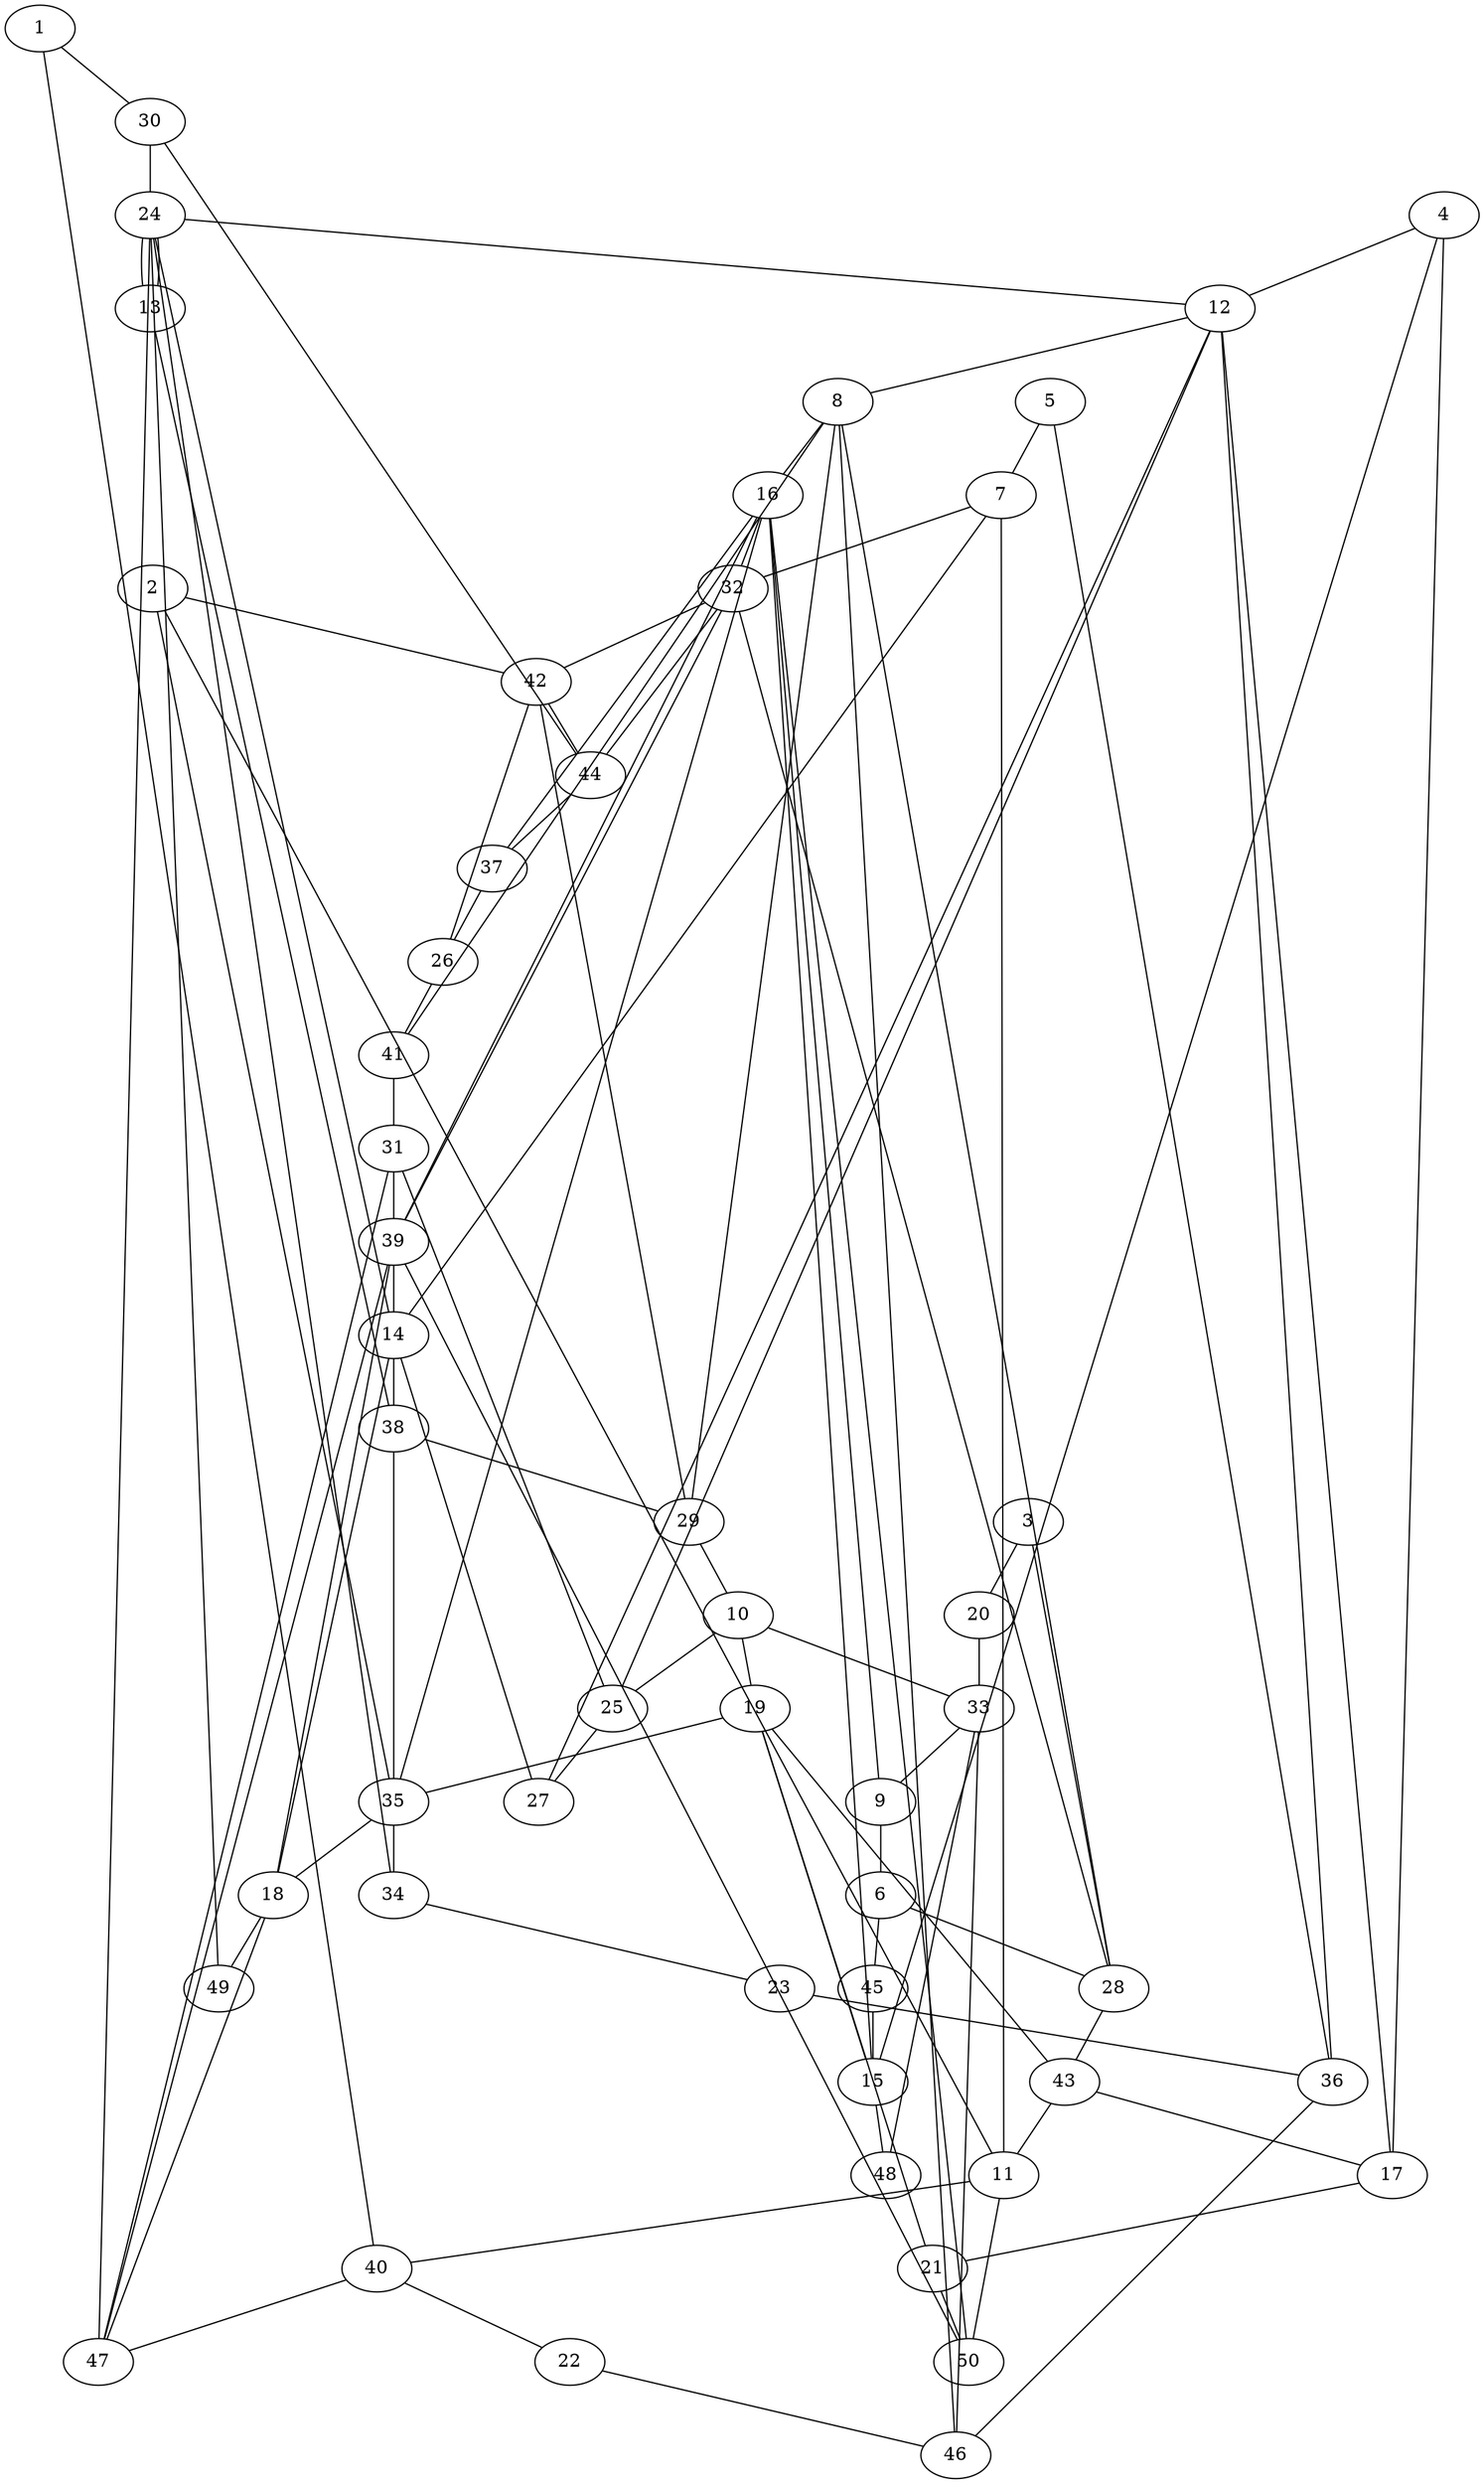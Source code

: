 graph G {
        graph [bb="0,0,1251,1908",
                overlap=true,
                splines=line
        ];
        node [label="\N"];
        1       [height=0.5,
                pos="1155,1890",
                width=0.75];
        30      [height=0.5,
                pos="1013,1818",
                width=0.75];
        1 -- 30 [f=1,
                pos="1133.7,1878.5 1107,1865.3 1061.2,1842.8 1034.4,1829.6"];
        40      [height=0.5,
                pos="1203,162",
                width=0.75];
        1 -- 40 [f=14,
                pos="1155.5,1871.8 1160.3,1699 1197.7,353.02 1202.5,180.24"];
        24      [height=0.5,
                pos="1013,1746",
                width=0.75];
        30 -- 24        [f=1,
                pos="1013,1799.7 1013,1788.8 1013,1774.9 1013,1764.1"];
        44      [height=0.5,
                pos="635,1314",
                width=0.75];
        30 -- 44        [f=15,
                pos="1000.9,1801.8 943.92,1725.9 703.94,1405.9 647.1,1330.1"];
        47      [height=0.5,
                pos="987,90",
                width=0.75];
        40 -- 47        [f=1,
                pos="1179.1,153.24 1137.4,139.75 1052.2,112.13 1010.7,98.687"];
        22      [height=0.5,
                pos="1131,90",
                width=0.75];
        40 -- 22        [f=1,
                pos="1188.4,146.83 1176,134.77 1158.3,117.51 1145.8,105.38"];
        8       [height=0.5,
                pos="333,1602",
                width=0.75];
        46      [height=0.5,
                pos="905,18",
                width=0.75];
        8 -- 46 [f=1,
                pos="339.33,1584.5 397.6,1423.1 840.11,197.71 898.62,35.671"];
        16      [height=0.5,
                pos="514,1530",
                width=0.75];
        8 -- 16 [f=18,
                pos="355.92,1592.1 390.74,1578.7 456.56,1553.2 491.26,1539.8"];
        39      [height=0.5,
                pos="766,954",
                width=0.75];
        16 -- 39        [f=8,
                pos="521.68,1512.4 559,1427.1 721.19,1056.4 758.38,971.42"];
        50      [height=0.5,
                pos="461,90",
                width=0.75];
        16 -- 50        [f=2,
                pos="513.33,1511.8 507.63,1357 467.38,263.42 461.67,108.29"];
        32      [height=0.5,
                pos="683,1458",
                width=0.75];
        16 -- 32        [f=14,
                pos="536.44,1519.7 568.86,1506.3 628.42,1481.6 660.73,1468.2"];
        10      [height=0.5,
                pos="306,666",
                width=0.75];
        25      [height=0.5,
                pos="416,594",
                width=0.75];
        10 -- 25        [f=1,
                pos="325.16,652.81 345.35,639.96 376.95,619.85 397.06,607.05"];
        19      [height=0.5,
                pos="306,594",
                width=0.75];
        10 -- 19        [f=5,
                pos="306,647.7 306,636.85 306,622.92 306,612.1"];
        33      [height=0.5,
                pos="158,594",
                width=0.75];
        10 -- 33        [f=1,
                pos="284.48,654.82 256.42,641.55 207.62,618.47 179.55,605.19"];
        12      [height=0.5,
                pos="238,1674",
                width=0.75];
        25 -- 12        [f=1,
                pos="413.03,612.04 391.72,741.34 262.46,1525.6 241.01,1655.7"];
        27      [height=0.5,
                pos="454,522",
                width=0.75];
        25 -- 27        [f=1,
                pos="424.81,576.76 430.95,565.46 439.11,550.44 445.23,539.15"];
        35      [height=0.5,
                pos="1014,522",
                width=0.75];
        19 -- 35        [f=4,
                pos="332.46,590.38 444.05,579.35 875.57,536.69 987.4,525.63"];
        15      [height=0.5,
                pos="120,306",
                width=0.75];
        19 -- 15        [f=9,
                pos="295.2,577.27 262.32,526.37 163.75,373.74 130.83,322.78"];
        43      [height=0.5,
                pos="492,306",
                width=0.75];
        19 -- 43        [f=4,
                pos="316.8,577.27 349.68,526.37 448.25,373.74 481.17,322.78"];
        33 -- 46        [f=3,
                pos="175.73,580.33 277.36,501.96 785.03,110.5 887.11,31.798"];
        9       [height=0.5,
                pos="230,522",
                width=0.75];
        33 -- 9 [f=2,
                pos="172.57,578.83 184.98,566.77 202.73,549.51 215.2,537.38"];
        48      [height=0.5,
                pos="166,234",
                width=0.75];
        33 -- 48        [f=17,
                pos="158.41,575.65 159.78,513.9 164.22,314.01 165.59,252.31"];
        12 -- 8 [f=1,
                pos="255.42,1660.2 272.46,1647.6 298.26,1628.6 315.36,1616"];
        36      [height=0.5,
                pos="1224,306",
                width=0.75];
        12 -- 36        [f=5,
                pos="249.76,1657.7 353.29,1514 1107.9,467.02 1212.1,322.52"];
        17      [height=0.5,
                pos="306,234",
                width=0.75];
        12 -- 17        [f=16,
                pos="238.86,1655.8 246.17,1501 297.81,407.42 305.14,252.29"];
        36 -- 46        [f=4,
                pos="1207.7,291.32 1153,241.92 975.9,82.008 921.23,32.648"];
        21      [height=0.5,
                pos="361,162",
                width=0.75];
        17 -- 21        [f=4,
                pos="317.93,217.81 327.16,206.07 339.87,189.89 349.09,178.16"];
        13      [height=0.5,
                pos="1013,1674",
                width=0.75];
        38      [height=0.5,
                pos="901,810",
                width=0.75];
        13 -- 38        [f=1,
                pos="1010.7,1656 996.08,1543.5 917.86,940.1 903.33,827.95"];
        13 -- 24        [f=19,
                pos="1018.9,1692 1020.1,1703 1020,1717.4 1018.8,1728.4"];
        29      [height=0.5,
                pos="458,738",
                width=0.75];
        38 -- 29        [f=1,
                pos="874.94,804.88 796.4,792.47 562.53,755.52 484.02,743.11"];
        38 -- 35        [f=15,
                pos="907.9,792.42 928.07,741 986.81,591.31 1007,539.72"];
        24 -- 12        [f=19,
                pos="986.32,1742.6 867.08,1731.8 383.58,1688.1 264.57,1677.4"];
        24 -- 13        [f=1,
                pos="1007.2,1728.4 1006,1717.4 1005.9,1703 1007.1,1692"];
        49      [height=0.5,
                pos="1047,378",
                width=0.75];
        24 -- 49        [f=1,
                pos="1013.4,1728 1017.2,1578.4 1042.8,546.6 1046.5,396.26"];
        24 -- 47        [f=12,
                pos="1012.7,1728 1010.1,1560.3 989.93,276.73 987.29,108.23"];
        27 -- 12        [f=1,
                pos="450.61,540.06 425.36,674.74 266.67,1521.1 241.39,1655.9"];
        14      [height=0.5,
                pos="844,882",
                width=0.75];
        27 -- 14        [f=8,
                pos="469.9,536.68 532.84,594.77 764.16,808.3 827.74,866.99"];
        14 -- 38        [f=18,
                pos="856.37,865.81 865.93,854.07 879.1,837.89 888.66,826.16"];
        14 -- 24        [f=15,
                pos="847.51,899.95 869.45,1012.1 987.48,1615.5 1009.5,1728"];
        18      [height=0.5,
                pos="987,450",
                width=0.75];
        14 -- 18        [f=2,
                pos="849.87,864.26 873.05,794.24 958.03,537.51 981.16,467.65"];
        29 -- 8 [f=17,
                pos="455.4,755.95 439.18,868.1 351.88,1471.5 335.61,1584"];
        29 -- 10        [f=1,
                pos="436.22,726.97 407.33,713.66 356.61,690.31 327.74,677.01"];
        37      [height=0.5,
                pos="635,1242",
                width=0.75];
        44 -- 37        [f=2,
                pos="635,1295.7 635,1284.8 635,1270.9 635,1260.1"];
        44 -- 32        [f=15,
                pos="640.93,1331.8 650.18,1359.5 667.9,1412.7 677.11,1440.3"];
        35 -- 16        [f=6,
                pos="1005.5,539.19 945.15,660.79 583.5,1389.9 522.68,1512.5"];
        35 -- 18        [f=16,
                pos="1007.6,504.41 1003.4,493.41 997.81,479.03 993.54,467.96"];
        34      [height=0.5,
                pos="1203,450",
                width=0.75];
        35 -- 34        [f=4,
                pos="1037.2,512.42 1073.5,498.95 1143.6,472.99 1179.9,459.54"];
        2       [height=0.5,
                pos="1011,1458",
                width=0.75];
        2 -- 35 [f=3,
                pos="1011.1,1439.7 1011.4,1320.8 1013.6,658.13 1013.9,540.01"];
        42      [height=0.5,
                pos="711,1386",
                width=0.75];
        2 -- 42 [f=2,
                pos="985.94,1451.2 929.47,1438 792.8,1406.1 736.2,1392.9"];
        11      [height=0.5,
                pos="842,234",
                width=0.75];
        2 -- 11 [f=19,
                pos="1008.5,1439.7 989.1,1299.4 863.97,393.11 844.53,252.36"];
        42 -- 29        [f=12,
                pos="704.1,1368.3 667.99,1275.8 500.99,848.11 464.89,755.65"];
        42 -- 44        [f=2,
                pos="695.62,1370.8 682.43,1358.7 663.54,1341.3 650.36,1329.1"];
        11 -- 40        [f=1,
                pos="867.67,228.02 934.04,215.15 1110.7,180.89 1177.2,168"];
        11 -- 50        [f=1,
                pos="818.45,225.1 750.31,199.35 553.43,124.93 484.88,99.024"];
        18 -- 49        [f=2,
                pos="1000,433.81 1010.1,422.07 1023.9,405.89 1034,394.16"];
        18 -- 47        [f=20,
                pos="987,431.65 987,369.9 987,170.01 987,108.31"];
        26      [height=0.5,
                pos="641,1170",
                width=0.75];
        26 -- 42        [f=15,
                pos="646.71,1187.6 659.85,1228.2 692.11,1327.7 705.27,1368.3"];
        41      [height=0.5,
                pos="641,1098",
                width=0.75];
        26 -- 41        [f=2,
                pos="641,1151.7 641,1140.8 641,1126.9 641,1116.1"];
        41 -- 8 [f=16,
                pos="630.71,1114.8 583.77,1191.7 390.11,1508.5 343.25,1585.2"];
        31      [height=0.5,
                pos="646,1026",
                width=0.75];
        41 -- 31        [f=2,
                pos="642.24,1079.7 643.01,1068.8 644.01,1054.9 644.78,1044.1"];
        31 -- 25        [f=14,
                pos="636.84,1008.8 599.91,939.44 462.16,680.7 425.18,611.25"];
        31 -- 47        [f=17,
                pos="652.51,1008.1 695.46,890.24 937.83,224.98 980.56,107.67"];
        31 -- 39        [f=2,
                pos="665.82,1013.4 688.05,1000.5 723.91,979.55 746.16,966.58"];
        39 -- 47        [f=10,
                pos="770.62,935.95 799.38,823.51 953.72,220.1 982.41,107.95"];
        39 -- 14        [f=2,
                pos="781.41,939.17 795.08,926.9 814.96,909.06 828.62,896.8"];
        39 -- 18        [f=17,
                pos="773.61,936.65 807.57,859.19 945.18,545.37 979.31,467.54"];
        39 -- 50        [f=2,
                pos="759.77,936.35 720.4,824.83 506.56,219.06 467.22,107.62"];
        37 -- 16        [f=14,
                pos="627.71,1259.4 606.18,1310.6 543.04,1460.9 521.39,1512.4"];
        37 -- 26        [f=2,
                pos="636.48,1223.7 637.41,1212.8 638.61,1198.9 639.53,1188.1"];
        32 -- 42        [f=15,
                pos="689.64,1440.4 694.1,1429.3 699.96,1414.6 704.41,1403.5"];
        32 -- 39        [f=13,
                pos="685.95,1440.1 698.85,1361.8 750.13,1050.4 763.04,971.99"];
        28      [height=0.5,
                pos="509,378",
                width=0.75];
        32 -- 28        [f=1,
                pos="680.05,1439.7 659.09,1309.6 532.74,525.34 511.91,396.04"];
        3       [height=0.5,
                pos="310,738",
                width=0.75];
        20      [height=0.5,
                pos="234,666",
                width=0.75];
        3 -- 20 [f=2,
                pos="294.62,722.83 281.43,710.69 262.54,693.28 249.36,681.14"];
        3 -- 28 [f=19,
                pos="319.6,720.64 353.29,659.68 465.95,455.87 499.5,395.19"];
        20 -- 33        [f=2,
                pos="218.62,650.83 205.43,638.69 186.54,621.28 173.36,609.14"];
        28 -- 8 [f=18,
                pos="506.36,396.36 486.12,537.11 355.81,1443.4 335.62,1583.7"];
        28 -- 43        [f=1,
                pos="504.88,360.05 502.25,349.21 498.84,335.18 496.2,324.28"];
        6       [height=0.5,
                pos="230,450",
                width=0.75];
        6 -- 28 [f=10,
                pos="254.76,442.79 307.57,429.54 430.78,398.63 483.9,385.3"];
        45      [height=0.5,
                pos="230,378",
                width=0.75];
        6 -- 45 [f=2,
                pos="230,431.7 230,420.85 230,406.92 230,396.1"];
        45 -- 15        [f=2,
                pos="210.84,364.81 190.65,351.96 159.05,331.85 138.94,319.05"];
        9 -- 16 [f=1,
                pos="235.05,539.94 269.9,663.61 474.12,1388.5 508.95,1512.1"];
        9 -- 6  [f=2,
                pos="230,503.7 230,492.85 230,478.92 230,468.1"];
        15 -- 16        [f=2,
                pos="125.78,323.95 170.7,463.5 463.56,1373.3 508.28,1512.2"];
        15 -- 48        [f=2,
                pos="130.44,289.12 137.97,277.66 148.08,262.26 155.6,250.82"];
        4       [height=0.5,
                pos="27,1746",
                width=0.75];
        4 -- 12 [f=16,
                pos="50.794,1737.1 91.426,1723.6 173.72,1696.3 214.29,1682.9"];
        4 -- 17 [f=4,
                pos="30.328,1728 59.623,1569.2 273.16,411.97 302.63,252.26"];
        4 -- 15 [f=6,
                pos="28.176,1727.8 38.174,1573 108.8,479.42 118.82,324.29"];
        21 -- 19        [f=4,
                pos="358.7,180.09 349.73,250.49 317.24,505.73 308.29,575.99"];
        21 -- 50        [f=4,
                pos="378.88,148.49 396.97,135.82 424.78,116.35 442.94,103.64"];
        43 -- 17        [f=19,
                pos="468.82,296.28 432.98,282.79 364.55,257.03 328.89,243.61"];
        43 -- 11        [f=1,
                pos="517.45,299.91 581.95,287.01 751.27,253.15 816.17,240.17"];
        23      [height=0.5,
                pos="1203,378",
                width=0.75];
        23 -- 36        [f=4,
                pos="1208.1,360.05 1211.4,349.05 1215.7,334.76 1219,323.79"];
        34 -- 24        [f=11,
                pos="1200.3,468.12 1179.1,613.02 1037,1582 1015.7,1727.7"];
        34 -- 23        [f=4,
                pos="1203,431.7 1203,420.85 1203,406.92 1203,396.1"];
        5       [height=0.5,
                pos="1024,1602",
                width=0.75];
        5 -- 36 [f=6,
                pos="1026.8,1583.7 1049.3,1438 1198.8,469.02 1221.2,324.12"];
        7       [height=0.5,
                pos="946,1530",
                width=0.75];
        5 -- 7  [f=1,
                pos="1008.6,1587.2 994.92,1574.9 975.04,1557.1 961.38,1544.8"];
        7 -- 14 [f=17,
                pos="943.17,1512 928.51,1418.9 861.44,992.82 846.82,899.92"];
        7 -- 11 [f=2,
                pos="944.53,1511.7 932.84,1366 855.08,397.02 843.45,252.12"];
        7 -- 32 [f=1,
                pos="921.26,1522.4 871.13,1509.1 758.1,1479 707.87,1465.6"];
        22 -- 46        [f=1,
                pos="1106.8,81.509 1063.3,68.036 972.38,39.871 929.01,26.437"];
}